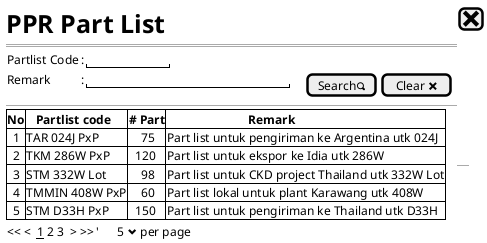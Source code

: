 @startsalt
{
  <size:25><b>PPR Part List|[<size:25><&x>]|*
  ==
  {
    Partlist Code |:|"          "|*
    Remark        |:|"                         "|.|.{|[Search<&magnifying-glass>] |*| [Clear <&x>]}
  }
  --
  {#
    |<b>No|   <b>Partlist code|<b># Part|                          <b>Remark |*
    |  1  |TAR 024J PxP       |    75   |Part list untuk pengiriman ke Argentina utk 024J |*
    |  2  |TKM 286W PxP       |  120    |Part list untuk ekspor ke Idia utk 286W          |*
    |  3  |STM 332W Lot       |    98   |Part list untuk CKD project Thailand utk 332W Lot|*
    |  4  |TMMIN 408W PxP     |    60   |Part list lokal untuk plant Karawang utk 408W    |*
    |  5  |STM D33H PxP       |  150    |Part list untuk pengiriman ke Thailand utk D33H  |*
  }   
  --
  {
  << <  __1__ 2 3  > >>  |'      5 <&chevron-bottom> per page |*
  }  
}
@endsalt
